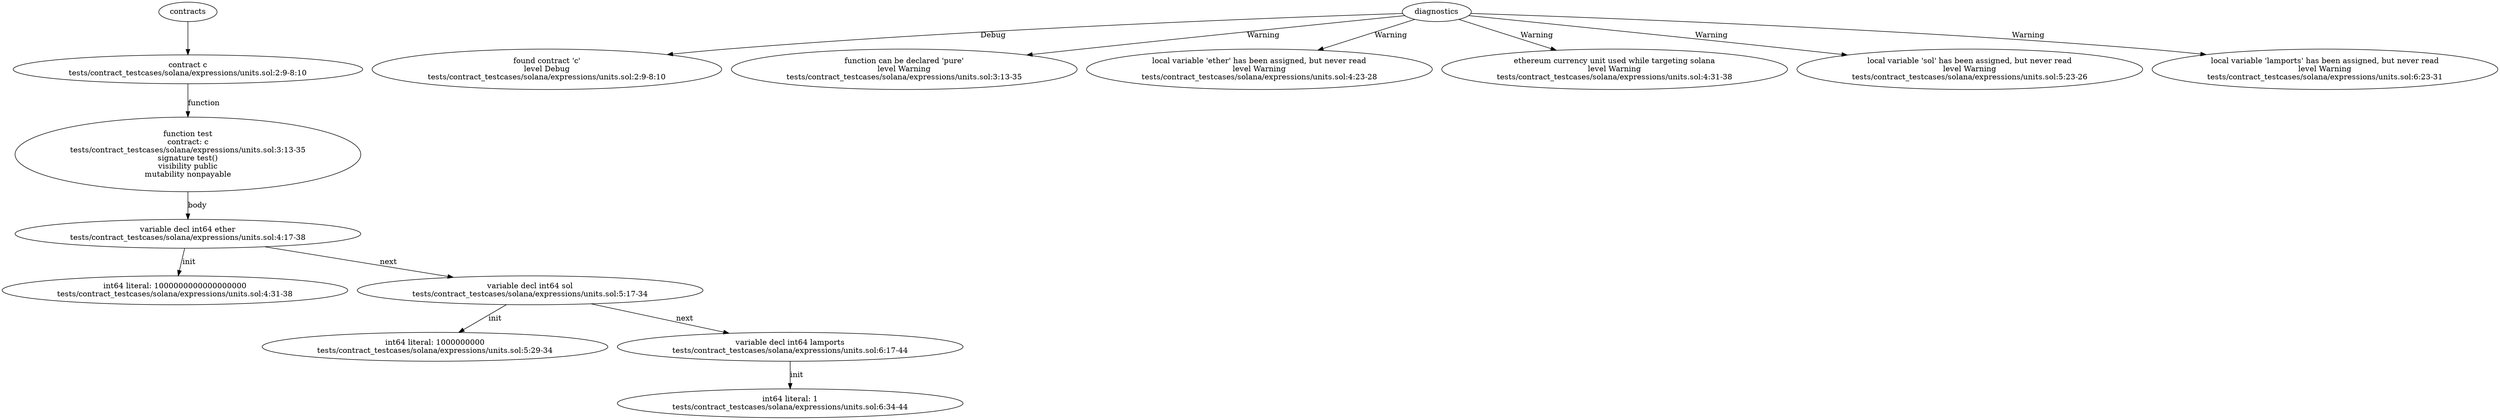 strict digraph "tests/contract_testcases/solana/expressions/units.sol" {
	contract [label="contract c\ntests/contract_testcases/solana/expressions/units.sol:2:9-8:10"]
	test [label="function test\ncontract: c\ntests/contract_testcases/solana/expressions/units.sol:3:13-35\nsignature test()\nvisibility public\nmutability nonpayable"]
	var_decl [label="variable decl int64 ether\ntests/contract_testcases/solana/expressions/units.sol:4:17-38"]
	number_literal [label="int64 literal: 1000000000000000000\ntests/contract_testcases/solana/expressions/units.sol:4:31-38"]
	var_decl_5 [label="variable decl int64 sol\ntests/contract_testcases/solana/expressions/units.sol:5:17-34"]
	number_literal_6 [label="int64 literal: 1000000000\ntests/contract_testcases/solana/expressions/units.sol:5:29-34"]
	var_decl_7 [label="variable decl int64 lamports\ntests/contract_testcases/solana/expressions/units.sol:6:17-44"]
	number_literal_8 [label="int64 literal: 1\ntests/contract_testcases/solana/expressions/units.sol:6:34-44"]
	diagnostic [label="found contract 'c'\nlevel Debug\ntests/contract_testcases/solana/expressions/units.sol:2:9-8:10"]
	diagnostic_11 [label="function can be declared 'pure'\nlevel Warning\ntests/contract_testcases/solana/expressions/units.sol:3:13-35"]
	diagnostic_12 [label="local variable 'ether' has been assigned, but never read\nlevel Warning\ntests/contract_testcases/solana/expressions/units.sol:4:23-28"]
	diagnostic_13 [label="ethereum currency unit used while targeting solana\nlevel Warning\ntests/contract_testcases/solana/expressions/units.sol:4:31-38"]
	diagnostic_14 [label="local variable 'sol' has been assigned, but never read\nlevel Warning\ntests/contract_testcases/solana/expressions/units.sol:5:23-26"]
	diagnostic_15 [label="local variable 'lamports' has been assigned, but never read\nlevel Warning\ntests/contract_testcases/solana/expressions/units.sol:6:23-31"]
	contracts -> contract
	contract -> test [label="function"]
	test -> var_decl [label="body"]
	var_decl -> number_literal [label="init"]
	var_decl -> var_decl_5 [label="next"]
	var_decl_5 -> number_literal_6 [label="init"]
	var_decl_5 -> var_decl_7 [label="next"]
	var_decl_7 -> number_literal_8 [label="init"]
	diagnostics -> diagnostic [label="Debug"]
	diagnostics -> diagnostic_11 [label="Warning"]
	diagnostics -> diagnostic_12 [label="Warning"]
	diagnostics -> diagnostic_13 [label="Warning"]
	diagnostics -> diagnostic_14 [label="Warning"]
	diagnostics -> diagnostic_15 [label="Warning"]
}
